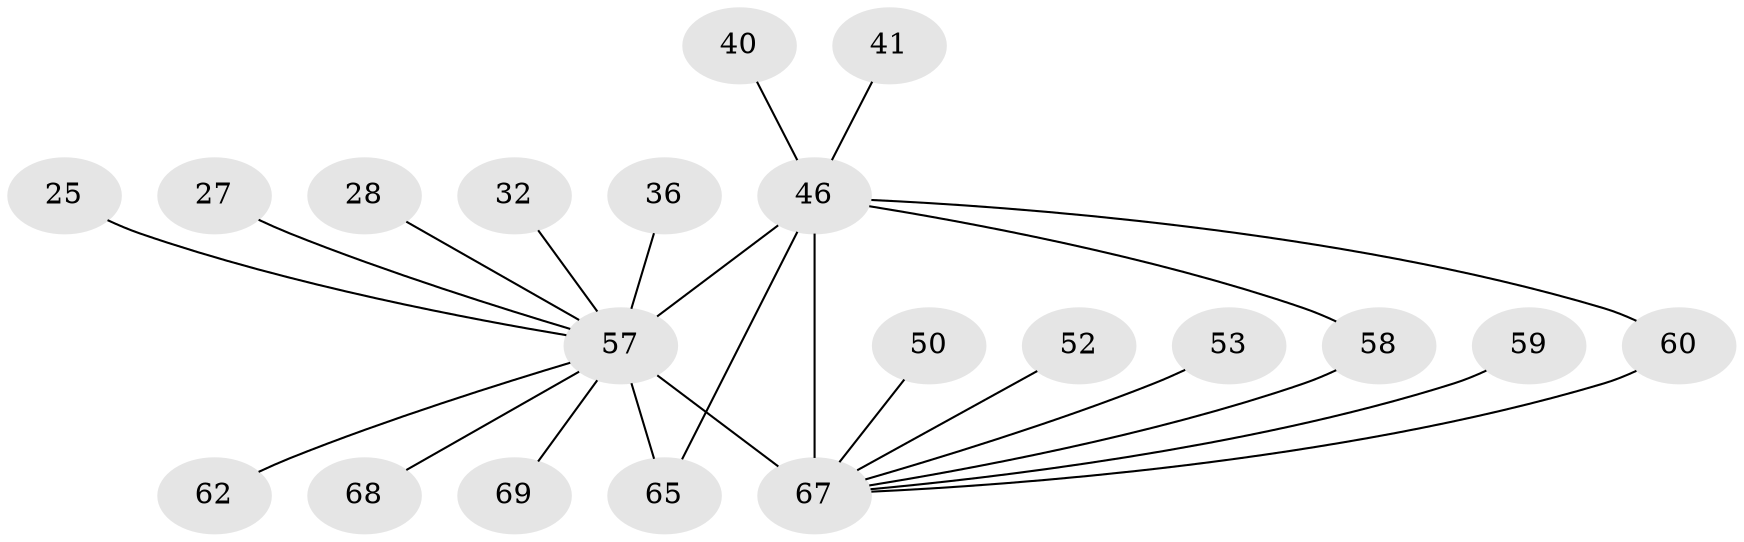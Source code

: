 // original degree distribution, {17: 0.014492753623188406, 14: 0.014492753623188406, 22: 0.014492753623188406, 16: 0.028985507246376812, 12: 0.014492753623188406, 11: 0.014492753623188406, 29: 0.014492753623188406, 20: 0.014492753623188406, 18: 0.014492753623188406, 3: 0.21739130434782608, 4: 0.07246376811594203, 5: 0.014492753623188406, 2: 0.5362318840579711, 7: 0.014492753623188406}
// Generated by graph-tools (version 1.1) at 2025/46/03/04/25 21:46:38]
// undirected, 20 vertices, 23 edges
graph export_dot {
graph [start="1"]
  node [color=gray90,style=filled];
  25;
  27;
  28;
  32;
  36;
  40;
  41;
  46 [super="+22+9"];
  50;
  52;
  53;
  57 [super="+54"];
  58;
  59;
  60;
  62;
  65 [super="+61"];
  67 [super="+63+13+43+56"];
  68 [super="+34+66"];
  69 [super="+12+64"];
  25 -- 57 [weight=2];
  27 -- 57 [weight=2];
  28 -- 57 [weight=2];
  32 -- 57 [weight=2];
  36 -- 57 [weight=2];
  40 -- 46 [weight=2];
  41 -- 46 [weight=2];
  46 -- 65 [weight=4];
  46 -- 67 [weight=23];
  46 -- 57 [weight=14];
  46 -- 58;
  46 -- 60;
  50 -- 67 [weight=2];
  52 -- 67 [weight=2];
  53 -- 67 [weight=2];
  57 -- 65;
  57 -- 67 [weight=28];
  57 -- 68 [weight=4];
  57 -- 69 [weight=5];
  57 -- 62 [weight=2];
  58 -- 67;
  59 -- 67 [weight=2];
  60 -- 67;
}
